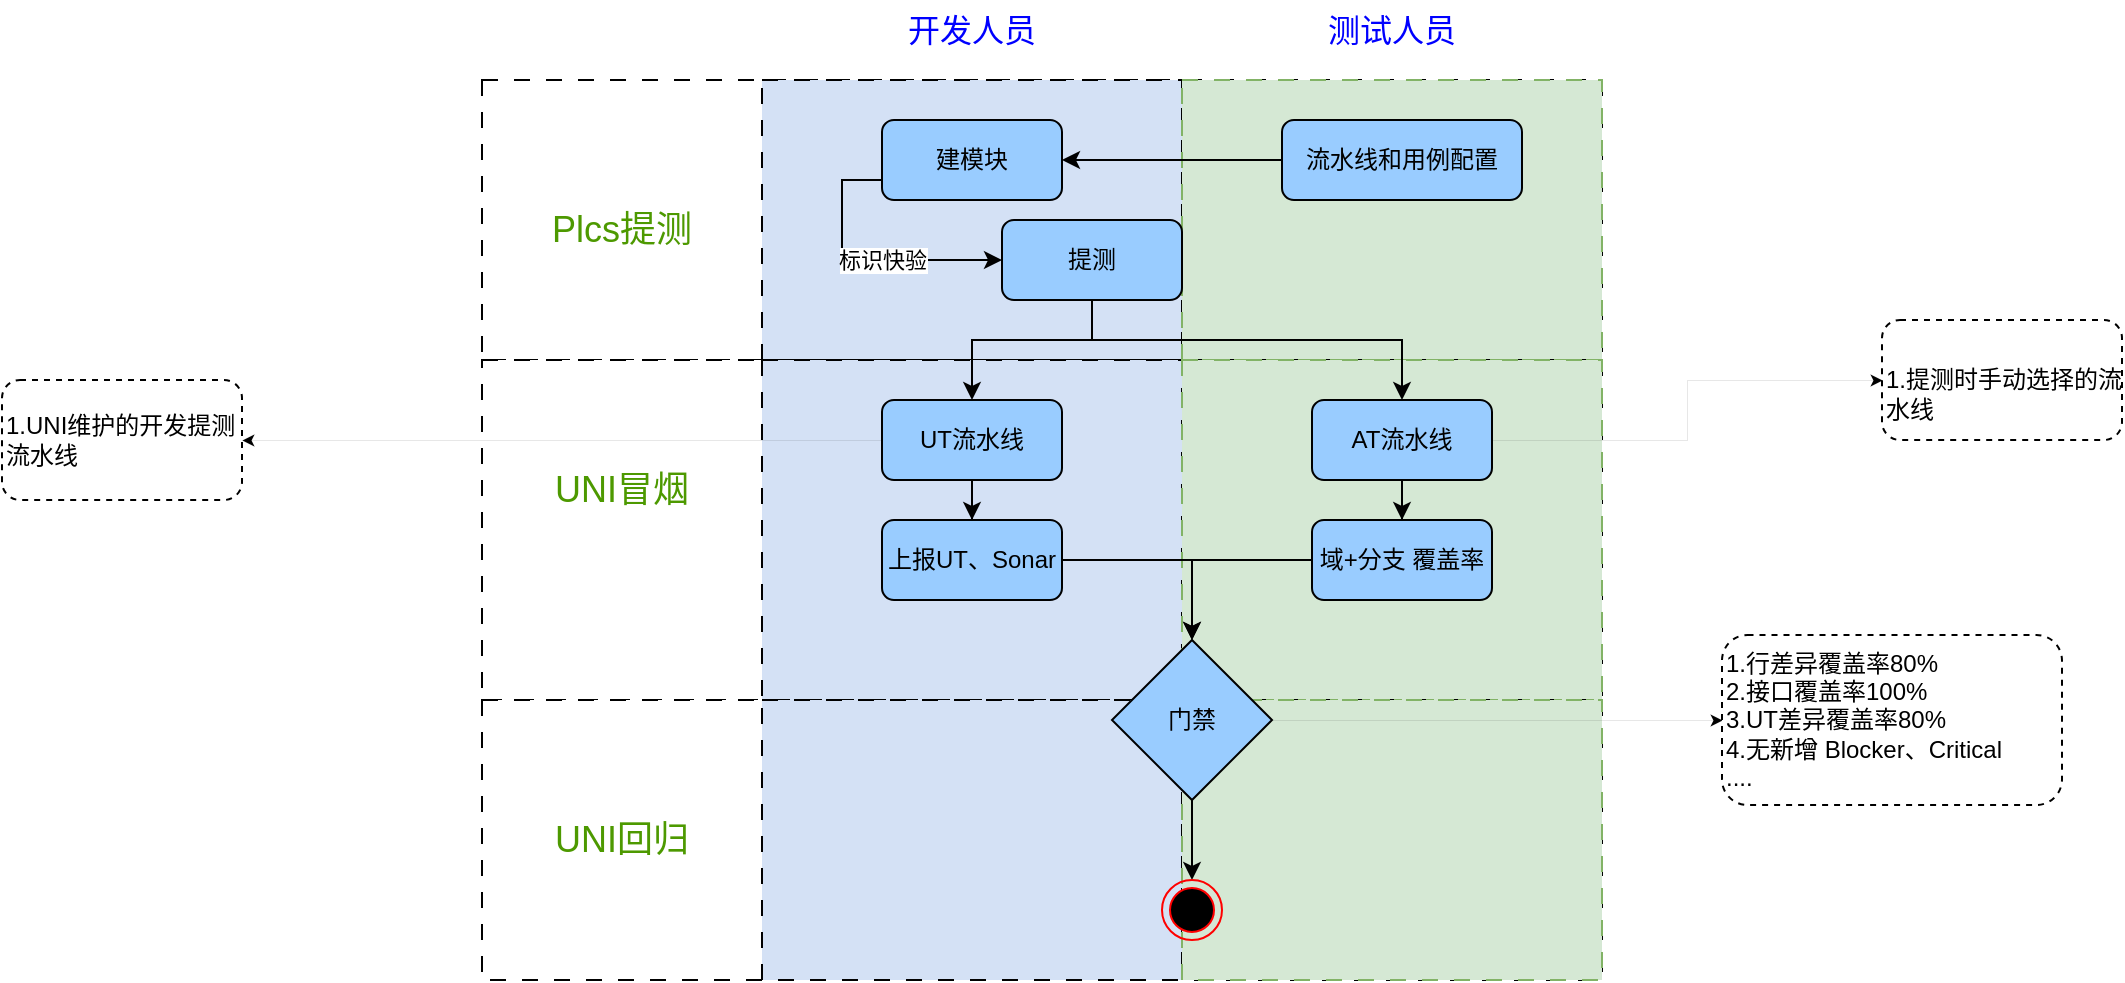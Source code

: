 <mxfile version="24.7.12">
  <diagram name="第 1 页" id="Pl0FPyJrfiCvp82Acye5">
    <mxGraphModel dx="3088" dy="746" grid="1" gridSize="10" guides="1" tooltips="1" connect="1" arrows="1" fold="1" page="1" pageScale="1" pageWidth="1654" pageHeight="1169" math="0" shadow="0">
      <root>
        <mxCell id="0" />
        <mxCell id="1" parent="0" />
        <mxCell id="GhOr7ypgz1Hb5UwMiD2d-1" value="" style="rounded=0;whiteSpace=wrap;html=1;dashed=1;dashPattern=8 8;" parent="1" vertex="1">
          <mxGeometry x="-770" y="140" width="560" height="140" as="geometry" />
        </mxCell>
        <mxCell id="GhOr7ypgz1Hb5UwMiD2d-4" value="" style="rounded=0;whiteSpace=wrap;html=1;dashed=1;dashPattern=8 8;fillColor=#D4E1F5;" parent="1" vertex="1">
          <mxGeometry x="-630" y="140" width="210" height="140" as="geometry" />
        </mxCell>
        <mxCell id="GhOr7ypgz1Hb5UwMiD2d-5" value="" style="rounded=0;whiteSpace=wrap;html=1;dashed=1;dashPattern=8 8;fillColor=#d5e8d4;strokeColor=#82b366;" parent="1" vertex="1">
          <mxGeometry x="-420" y="140" width="210" height="140" as="geometry" />
        </mxCell>
        <mxCell id="GhOr7ypgz1Hb5UwMiD2d-6" value="" style="rounded=0;whiteSpace=wrap;html=1;dashed=1;dashPattern=8 8;" parent="1" vertex="1">
          <mxGeometry x="-770" y="280" width="560" height="170" as="geometry" />
        </mxCell>
        <mxCell id="GhOr7ypgz1Hb5UwMiD2d-7" value="" style="rounded=0;whiteSpace=wrap;html=1;dashed=1;dashPattern=8 8;fillColor=#D4E1F5;" parent="1" vertex="1">
          <mxGeometry x="-630" y="280" width="210" height="170" as="geometry" />
        </mxCell>
        <mxCell id="GhOr7ypgz1Hb5UwMiD2d-8" value="" style="rounded=0;whiteSpace=wrap;html=1;dashed=1;dashPattern=8 8;fillColor=#d5e8d4;strokeColor=#82b366;" parent="1" vertex="1">
          <mxGeometry x="-420" y="280" width="210" height="170" as="geometry" />
        </mxCell>
        <mxCell id="GhOr7ypgz1Hb5UwMiD2d-9" value="" style="rounded=0;whiteSpace=wrap;html=1;dashed=1;dashPattern=8 8;" parent="1" vertex="1">
          <mxGeometry x="-770" y="450" width="560" height="140" as="geometry" />
        </mxCell>
        <mxCell id="GhOr7ypgz1Hb5UwMiD2d-10" value="" style="rounded=0;whiteSpace=wrap;html=1;dashed=1;dashPattern=8 8;fillColor=#D4E1F5;" parent="1" vertex="1">
          <mxGeometry x="-630" y="450" width="210" height="140" as="geometry" />
        </mxCell>
        <mxCell id="GhOr7ypgz1Hb5UwMiD2d-11" value="" style="rounded=0;whiteSpace=wrap;html=1;dashed=1;dashPattern=8 8;fillColor=#d5e8d4;strokeColor=#82b366;" parent="1" vertex="1">
          <mxGeometry x="-420" y="450" width="210" height="140" as="geometry" />
        </mxCell>
        <mxCell id="GhOr7ypgz1Hb5UwMiD2d-12" value="&lt;font color=&quot;#4d9900&quot; style=&quot;font-size: 18px;&quot;&gt;Plcs提测&lt;/font&gt;" style="text;html=1;align=center;verticalAlign=middle;whiteSpace=wrap;rounded=0;" parent="1" vertex="1">
          <mxGeometry x="-760" y="200" width="120" height="30" as="geometry" />
        </mxCell>
        <mxCell id="GhOr7ypgz1Hb5UwMiD2d-13" value="&lt;font color=&quot;#4d9900&quot; style=&quot;font-size: 18px;&quot;&gt;UNI冒烟&lt;/font&gt;" style="text;html=1;align=center;verticalAlign=middle;whiteSpace=wrap;rounded=0;" parent="1" vertex="1">
          <mxGeometry x="-760" y="330" width="120" height="30" as="geometry" />
        </mxCell>
        <mxCell id="GhOr7ypgz1Hb5UwMiD2d-14" value="&lt;font color=&quot;#4d9900&quot; style=&quot;font-size: 18px;&quot;&gt;UNI回归&lt;/font&gt;" style="text;html=1;align=center;verticalAlign=middle;whiteSpace=wrap;rounded=0;" parent="1" vertex="1">
          <mxGeometry x="-760" y="505" width="120" height="30" as="geometry" />
        </mxCell>
        <mxCell id="GhOr7ypgz1Hb5UwMiD2d-15" value="&lt;font color=&quot;#0000ff&quot; style=&quot;font-size: 16px;&quot;&gt;开发人员&lt;/font&gt;" style="text;html=1;align=center;verticalAlign=middle;whiteSpace=wrap;rounded=0;" parent="1" vertex="1">
          <mxGeometry x="-585" y="100" width="120" height="30" as="geometry" />
        </mxCell>
        <mxCell id="GhOr7ypgz1Hb5UwMiD2d-16" value="&lt;font color=&quot;#0000ff&quot; style=&quot;font-size: 16px;&quot;&gt;测试人员&lt;/font&gt;" style="text;html=1;align=center;verticalAlign=middle;whiteSpace=wrap;rounded=0;" parent="1" vertex="1">
          <mxGeometry x="-375" y="100" width="120" height="30" as="geometry" />
        </mxCell>
        <mxCell id="GhOr7ypgz1Hb5UwMiD2d-53" style="edgeStyle=orthogonalEdgeStyle;rounded=0;orthogonalLoop=1;jettySize=auto;html=1;entryX=0;entryY=0.5;entryDx=0;entryDy=0;exitX=0;exitY=0.75;exitDx=0;exitDy=0;" parent="1" source="GhOr7ypgz1Hb5UwMiD2d-18" target="GhOr7ypgz1Hb5UwMiD2d-27" edge="1">
          <mxGeometry relative="1" as="geometry" />
        </mxCell>
        <mxCell id="GhOr7ypgz1Hb5UwMiD2d-54" value="标识快验" style="edgeLabel;html=1;align=center;verticalAlign=middle;resizable=0;points=[];" parent="GhOr7ypgz1Hb5UwMiD2d-53" vertex="1" connectable="0">
          <mxGeometry x="0.143" relative="1" as="geometry">
            <mxPoint as="offset" />
          </mxGeometry>
        </mxCell>
        <mxCell id="GhOr7ypgz1Hb5UwMiD2d-18" value="建模块" style="rounded=1;whiteSpace=wrap;html=1;fillColor=#99CCFF;" parent="1" vertex="1">
          <mxGeometry x="-570" y="160" width="90" height="40" as="geometry" />
        </mxCell>
        <mxCell id="GhOr7ypgz1Hb5UwMiD2d-44" style="edgeStyle=orthogonalEdgeStyle;rounded=0;orthogonalLoop=1;jettySize=auto;html=1;" parent="1" source="GhOr7ypgz1Hb5UwMiD2d-20" target="GhOr7ypgz1Hb5UwMiD2d-43" edge="1">
          <mxGeometry relative="1" as="geometry" />
        </mxCell>
        <mxCell id="GhOr7ypgz1Hb5UwMiD2d-50" style="edgeStyle=orthogonalEdgeStyle;rounded=0;orthogonalLoop=1;jettySize=auto;html=1;entryX=1;entryY=0.5;entryDx=0;entryDy=0;dashed=1;strokeWidth=0;" parent="1" source="GhOr7ypgz1Hb5UwMiD2d-20" target="GhOr7ypgz1Hb5UwMiD2d-49" edge="1">
          <mxGeometry relative="1" as="geometry" />
        </mxCell>
        <mxCell id="GhOr7ypgz1Hb5UwMiD2d-20" value="UT流水线" style="rounded=1;whiteSpace=wrap;html=1;fillColor=#99CCFF;" parent="1" vertex="1">
          <mxGeometry x="-570" y="300" width="90" height="40" as="geometry" />
        </mxCell>
        <mxCell id="GhOr7ypgz1Hb5UwMiD2d-46" style="edgeStyle=orthogonalEdgeStyle;rounded=0;orthogonalLoop=1;jettySize=auto;html=1;entryX=0.5;entryY=0;entryDx=0;entryDy=0;" parent="1" source="GhOr7ypgz1Hb5UwMiD2d-21" target="GhOr7ypgz1Hb5UwMiD2d-30" edge="1">
          <mxGeometry relative="1" as="geometry" />
        </mxCell>
        <mxCell id="GhOr7ypgz1Hb5UwMiD2d-52" style="edgeStyle=orthogonalEdgeStyle;rounded=0;orthogonalLoop=1;jettySize=auto;html=1;entryX=0;entryY=0.5;entryDx=0;entryDy=0;dashed=1;strokeWidth=0;" parent="1" source="GhOr7ypgz1Hb5UwMiD2d-21" target="GhOr7ypgz1Hb5UwMiD2d-51" edge="1">
          <mxGeometry relative="1" as="geometry" />
        </mxCell>
        <mxCell id="GhOr7ypgz1Hb5UwMiD2d-21" value="AT流水线" style="rounded=1;whiteSpace=wrap;html=1;fillColor=#99CCFF;" parent="1" vertex="1">
          <mxGeometry x="-355" y="300" width="90" height="40" as="geometry" />
        </mxCell>
        <mxCell id="GhOr7ypgz1Hb5UwMiD2d-26" style="edgeStyle=orthogonalEdgeStyle;rounded=0;orthogonalLoop=1;jettySize=auto;html=1;entryX=1;entryY=0.5;entryDx=0;entryDy=0;" parent="1" source="GhOr7ypgz1Hb5UwMiD2d-17" target="GhOr7ypgz1Hb5UwMiD2d-18" edge="1">
          <mxGeometry relative="1" as="geometry" />
        </mxCell>
        <mxCell id="GhOr7ypgz1Hb5UwMiD2d-17" value="流水线和用例配置" style="rounded=1;whiteSpace=wrap;html=1;fillColor=#99CCFF;" parent="1" vertex="1">
          <mxGeometry x="-370" y="160" width="120" height="40" as="geometry" />
        </mxCell>
        <mxCell id="GhOr7ypgz1Hb5UwMiD2d-28" style="edgeStyle=orthogonalEdgeStyle;rounded=0;orthogonalLoop=1;jettySize=auto;html=1;" parent="1" source="GhOr7ypgz1Hb5UwMiD2d-27" target="GhOr7ypgz1Hb5UwMiD2d-20" edge="1">
          <mxGeometry relative="1" as="geometry">
            <Array as="points">
              <mxPoint x="-465" y="270" />
              <mxPoint x="-525" y="270" />
            </Array>
          </mxGeometry>
        </mxCell>
        <mxCell id="GhOr7ypgz1Hb5UwMiD2d-29" style="edgeStyle=orthogonalEdgeStyle;rounded=0;orthogonalLoop=1;jettySize=auto;html=1;entryX=0.5;entryY=0;entryDx=0;entryDy=0;" parent="1" source="GhOr7ypgz1Hb5UwMiD2d-27" target="GhOr7ypgz1Hb5UwMiD2d-21" edge="1">
          <mxGeometry relative="1" as="geometry">
            <Array as="points">
              <mxPoint x="-465" y="270" />
              <mxPoint x="-310" y="270" />
            </Array>
          </mxGeometry>
        </mxCell>
        <mxCell id="GhOr7ypgz1Hb5UwMiD2d-27" value="提测" style="rounded=1;whiteSpace=wrap;html=1;fillColor=#99CCFF;" parent="1" vertex="1">
          <mxGeometry x="-510" y="210" width="90" height="40" as="geometry" />
        </mxCell>
        <mxCell id="GhOr7ypgz1Hb5UwMiD2d-48" style="edgeStyle=orthogonalEdgeStyle;rounded=0;orthogonalLoop=1;jettySize=auto;html=1;entryX=0.5;entryY=0;entryDx=0;entryDy=0;" parent="1" source="GhOr7ypgz1Hb5UwMiD2d-30" target="GhOr7ypgz1Hb5UwMiD2d-31" edge="1">
          <mxGeometry relative="1" as="geometry" />
        </mxCell>
        <mxCell id="GhOr7ypgz1Hb5UwMiD2d-30" value="域+分支 覆盖率" style="rounded=1;whiteSpace=wrap;html=1;fillColor=#99CCFF;" parent="1" vertex="1">
          <mxGeometry x="-355" y="360" width="90" height="40" as="geometry" />
        </mxCell>
        <mxCell id="GhOr7ypgz1Hb5UwMiD2d-38" style="edgeStyle=orthogonalEdgeStyle;rounded=0;orthogonalLoop=1;jettySize=auto;html=1;exitX=1;exitY=0.5;exitDx=0;exitDy=0;dashed=1;strokeWidth=0;" parent="1" source="GhOr7ypgz1Hb5UwMiD2d-31" target="GhOr7ypgz1Hb5UwMiD2d-37" edge="1">
          <mxGeometry relative="1" as="geometry" />
        </mxCell>
        <mxCell id="GhOr7ypgz1Hb5UwMiD2d-42" style="edgeStyle=orthogonalEdgeStyle;rounded=0;orthogonalLoop=1;jettySize=auto;html=1;exitX=0.5;exitY=1;exitDx=0;exitDy=0;entryX=0.5;entryY=0;entryDx=0;entryDy=0;" parent="1" source="GhOr7ypgz1Hb5UwMiD2d-31" target="GhOr7ypgz1Hb5UwMiD2d-41" edge="1">
          <mxGeometry relative="1" as="geometry" />
        </mxCell>
        <mxCell id="GhOr7ypgz1Hb5UwMiD2d-31" value="门禁" style="rhombus;whiteSpace=wrap;html=1;fillColor=#99CCFF;" parent="1" vertex="1">
          <mxGeometry x="-455" y="420" width="80" height="80" as="geometry" />
        </mxCell>
        <mxCell id="GhOr7ypgz1Hb5UwMiD2d-37" value="1.行差异覆盖率80%&lt;div&gt;2.接口覆盖率100%&lt;/div&gt;&lt;div&gt;3.UT差异覆盖率80%&lt;/div&gt;&lt;div&gt;4.无新增 Blocker、Critical&lt;/div&gt;&lt;div&gt;....&lt;/div&gt;" style="rounded=1;whiteSpace=wrap;html=1;align=left;dashed=1;" parent="1" vertex="1">
          <mxGeometry x="-150" y="417.5" width="170" height="85" as="geometry" />
        </mxCell>
        <mxCell id="GhOr7ypgz1Hb5UwMiD2d-41" value="" style="ellipse;html=1;shape=endState;fillColor=#000000;strokeColor=#ff0000;" parent="1" vertex="1">
          <mxGeometry x="-430" y="540" width="30" height="30" as="geometry" />
        </mxCell>
        <mxCell id="GhOr7ypgz1Hb5UwMiD2d-47" style="edgeStyle=orthogonalEdgeStyle;rounded=0;orthogonalLoop=1;jettySize=auto;html=1;" parent="1" source="GhOr7ypgz1Hb5UwMiD2d-43" target="GhOr7ypgz1Hb5UwMiD2d-31" edge="1">
          <mxGeometry relative="1" as="geometry" />
        </mxCell>
        <mxCell id="GhOr7ypgz1Hb5UwMiD2d-43" value="上报UT、Sonar" style="rounded=1;whiteSpace=wrap;html=1;fillColor=#99CCFF;" parent="1" vertex="1">
          <mxGeometry x="-570" y="360" width="90" height="40" as="geometry" />
        </mxCell>
        <mxCell id="GhOr7ypgz1Hb5UwMiD2d-49" value="1.UNI维护的开发提测流水线" style="rounded=1;whiteSpace=wrap;html=1;dashed=1;align=left;" parent="1" vertex="1">
          <mxGeometry x="-1010" y="290" width="120" height="60" as="geometry" />
        </mxCell>
        <mxCell id="GhOr7ypgz1Hb5UwMiD2d-51" value="&lt;div&gt;&lt;br&gt;&lt;/div&gt;&lt;div&gt;1.提测时手动选择的流水线&lt;/div&gt;" style="rounded=1;whiteSpace=wrap;html=1;dashed=1;align=left;" parent="1" vertex="1">
          <mxGeometry x="-70" y="260" width="120" height="60" as="geometry" />
        </mxCell>
      </root>
    </mxGraphModel>
  </diagram>
</mxfile>
